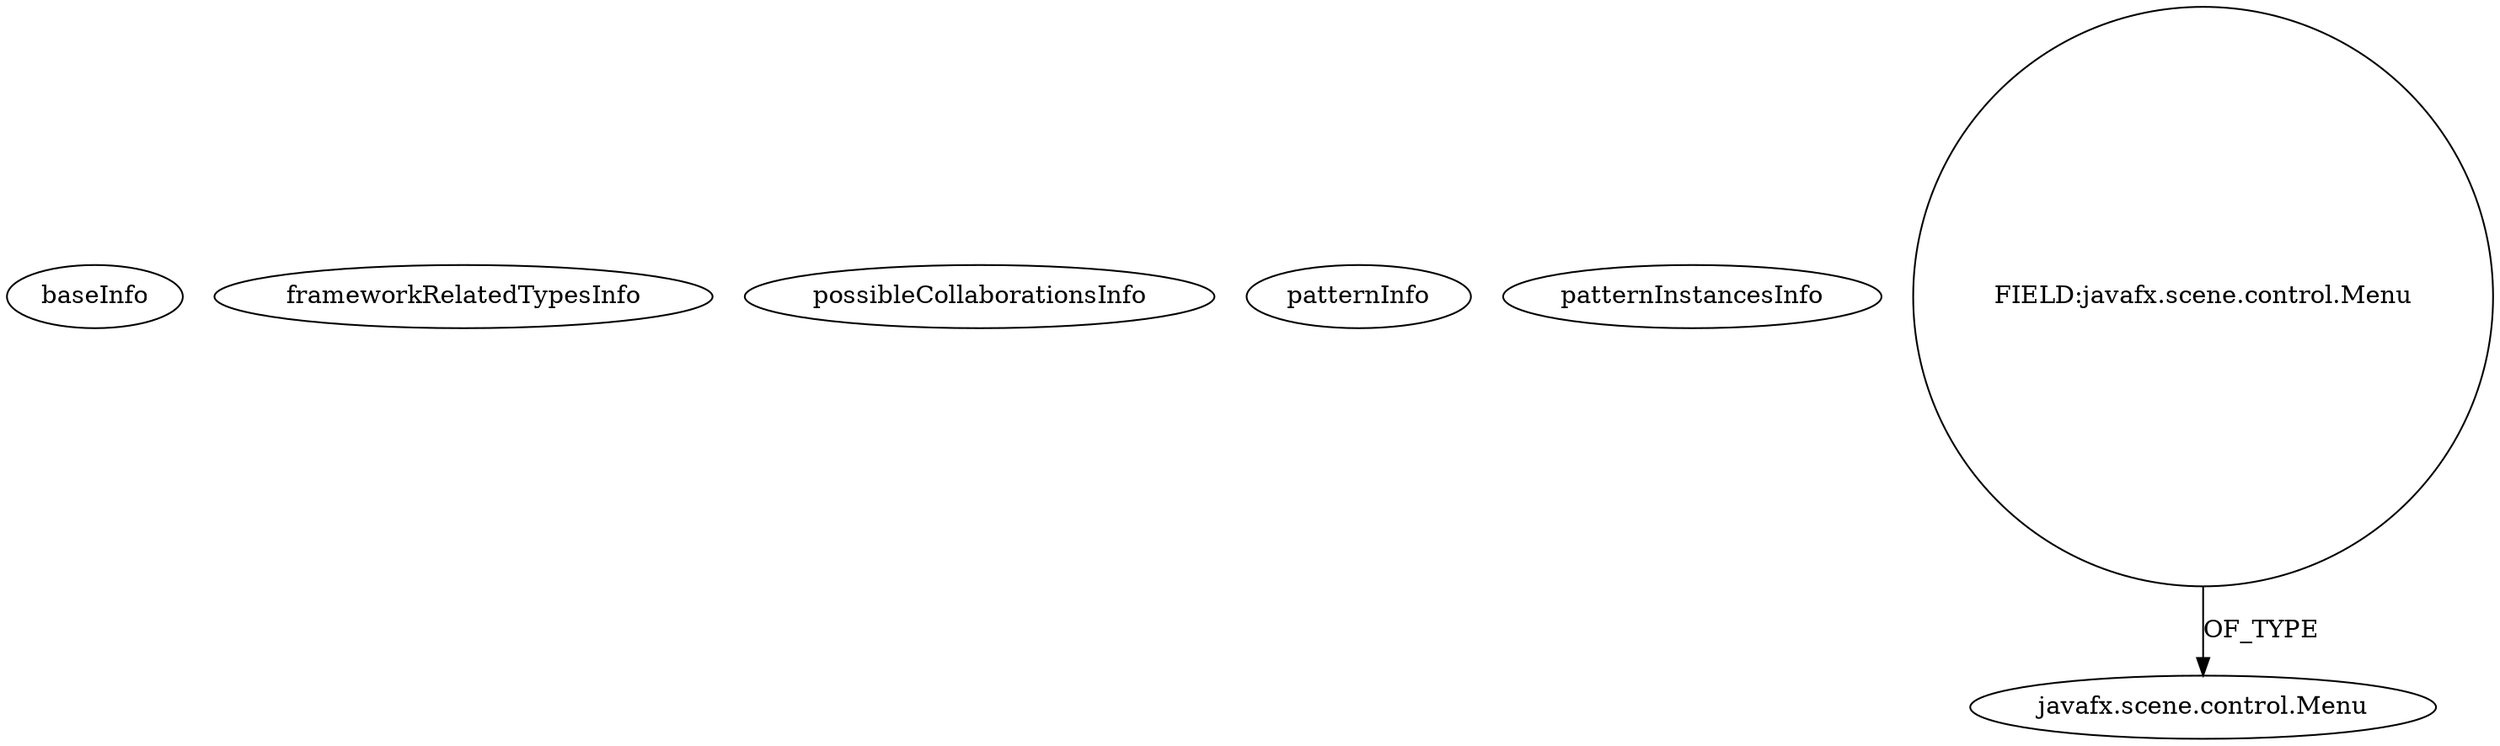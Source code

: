 digraph {
baseInfo[graphId=2162,category="pattern",isAnonymous=false,possibleRelation=false]
frameworkRelatedTypesInfo[]
possibleCollaborationsInfo[]
patternInfo[frequency=9.0,patternRootClient=null]
patternInstancesInfo[0="kevinkdo-draw~/kevinkdo-draw/draw-master/src/views/DrawMenuBar.java~DrawMenuBar~3444",1="zvakanaka-bitbit~/zvakanaka-bitbit/bitbit-master/src/bitbit/BitBit.java~BitBit~4923",2="BryceLawrence-Tableiness~/BryceLawrence-Tableiness/Tableiness-master/src/truthtablegenerator/GUI.java~GUI~179",3="atsticks-FXOne~/atsticks-FXOne/FXOne-master/org.fxone/fxone-ui/src/main/java/org/fxone/ui/rt/components/view/ViewMenu.java~ViewMenu~1931",4="kondzioski-bugtracker~/kondzioski-bugtracker/bugtracker-master/src/bugtracker/FXMLDocumentController.java~FXMLDocumentController~3481",5="ireardon-cs32-final~/ireardon-cs32-final/cs32-final-master/src/edu/brown/cs32/final_group/fx/TopMenuBar.java~TopMenuBar~3216",6="svadlamudi-GaussJordanElimination~/svadlamudi-GaussJordanElimination/GaussJordanElimination-master/src/gauss/jordan/elimination/MainController.java~MainController~4396",7="ICastro17-ProjectChatJava~/ICastro17-ProjectChatJava/ProjectChatJava-master/src/cliente/gui/TelaChatController.java~TelaChatController~532",8="bjornbil-reservatie~/bjornbil-reservatie/reservatie-master/ReservatieKommaFinal/src/be/khleuven/bjornbillen/controller/MainController.java~MainController~2178"]
3[label="javafx.scene.control.Menu",vertexType="FRAMEWORK_CLASS_TYPE",isFrameworkType=false]
4[label="FIELD:javafx.scene.control.Menu",vertexType="FIELD_DECLARATION",isFrameworkType=false,shape=circle]
4->3[label="OF_TYPE"]
}
